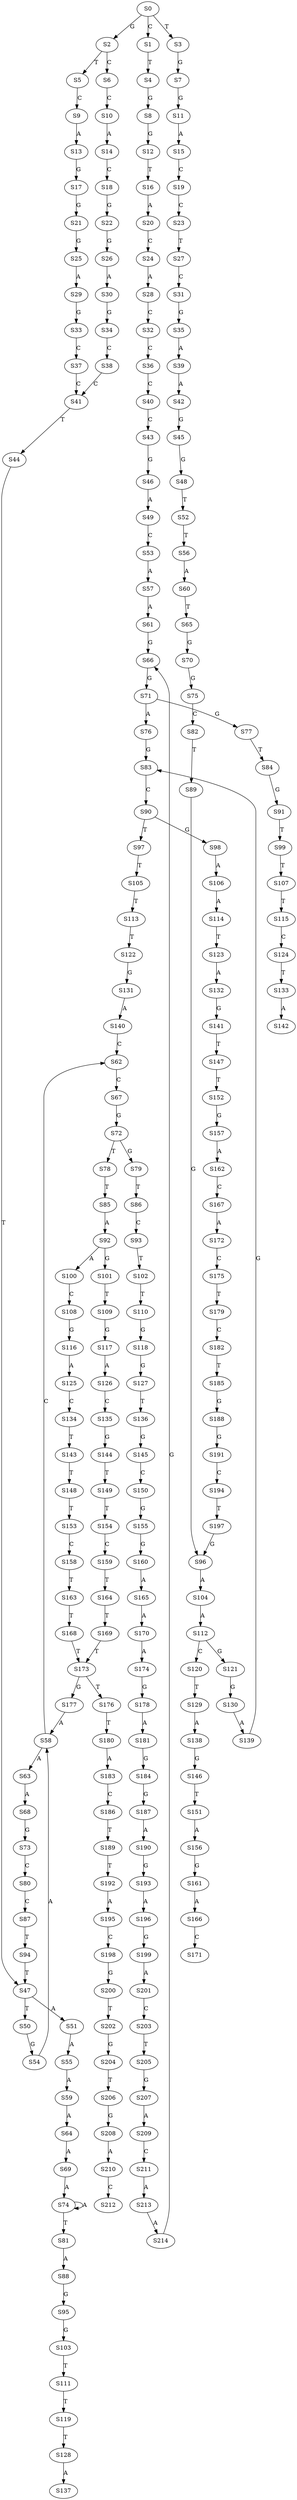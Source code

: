 strict digraph  {
	S0 -> S1 [ label = C ];
	S0 -> S2 [ label = G ];
	S0 -> S3 [ label = T ];
	S1 -> S4 [ label = T ];
	S2 -> S5 [ label = T ];
	S2 -> S6 [ label = C ];
	S3 -> S7 [ label = G ];
	S4 -> S8 [ label = G ];
	S5 -> S9 [ label = C ];
	S6 -> S10 [ label = C ];
	S7 -> S11 [ label = G ];
	S8 -> S12 [ label = G ];
	S9 -> S13 [ label = A ];
	S10 -> S14 [ label = A ];
	S11 -> S15 [ label = A ];
	S12 -> S16 [ label = T ];
	S13 -> S17 [ label = G ];
	S14 -> S18 [ label = C ];
	S15 -> S19 [ label = C ];
	S16 -> S20 [ label = A ];
	S17 -> S21 [ label = G ];
	S18 -> S22 [ label = G ];
	S19 -> S23 [ label = C ];
	S20 -> S24 [ label = C ];
	S21 -> S25 [ label = G ];
	S22 -> S26 [ label = G ];
	S23 -> S27 [ label = T ];
	S24 -> S28 [ label = A ];
	S25 -> S29 [ label = A ];
	S26 -> S30 [ label = A ];
	S27 -> S31 [ label = C ];
	S28 -> S32 [ label = C ];
	S29 -> S33 [ label = G ];
	S30 -> S34 [ label = G ];
	S31 -> S35 [ label = G ];
	S32 -> S36 [ label = C ];
	S33 -> S37 [ label = C ];
	S34 -> S38 [ label = C ];
	S35 -> S39 [ label = A ];
	S36 -> S40 [ label = C ];
	S37 -> S41 [ label = C ];
	S38 -> S41 [ label = C ];
	S39 -> S42 [ label = A ];
	S40 -> S43 [ label = C ];
	S41 -> S44 [ label = T ];
	S42 -> S45 [ label = G ];
	S43 -> S46 [ label = G ];
	S44 -> S47 [ label = T ];
	S45 -> S48 [ label = G ];
	S46 -> S49 [ label = A ];
	S47 -> S50 [ label = T ];
	S47 -> S51 [ label = A ];
	S48 -> S52 [ label = T ];
	S49 -> S53 [ label = C ];
	S50 -> S54 [ label = G ];
	S51 -> S55 [ label = A ];
	S52 -> S56 [ label = T ];
	S53 -> S57 [ label = A ];
	S54 -> S58 [ label = A ];
	S55 -> S59 [ label = A ];
	S56 -> S60 [ label = A ];
	S57 -> S61 [ label = A ];
	S58 -> S62 [ label = C ];
	S58 -> S63 [ label = A ];
	S59 -> S64 [ label = A ];
	S60 -> S65 [ label = T ];
	S61 -> S66 [ label = G ];
	S62 -> S67 [ label = C ];
	S63 -> S68 [ label = A ];
	S64 -> S69 [ label = A ];
	S65 -> S70 [ label = G ];
	S66 -> S71 [ label = G ];
	S67 -> S72 [ label = G ];
	S68 -> S73 [ label = G ];
	S69 -> S74 [ label = A ];
	S70 -> S75 [ label = G ];
	S71 -> S76 [ label = A ];
	S71 -> S77 [ label = G ];
	S72 -> S78 [ label = T ];
	S72 -> S79 [ label = G ];
	S73 -> S80 [ label = C ];
	S74 -> S81 [ label = T ];
	S74 -> S74 [ label = A ];
	S75 -> S82 [ label = C ];
	S76 -> S83 [ label = G ];
	S77 -> S84 [ label = T ];
	S78 -> S85 [ label = T ];
	S79 -> S86 [ label = T ];
	S80 -> S87 [ label = C ];
	S81 -> S88 [ label = A ];
	S82 -> S89 [ label = T ];
	S83 -> S90 [ label = C ];
	S84 -> S91 [ label = G ];
	S85 -> S92 [ label = A ];
	S86 -> S93 [ label = C ];
	S87 -> S94 [ label = T ];
	S88 -> S95 [ label = G ];
	S89 -> S96 [ label = G ];
	S90 -> S97 [ label = T ];
	S90 -> S98 [ label = G ];
	S91 -> S99 [ label = T ];
	S92 -> S100 [ label = A ];
	S92 -> S101 [ label = G ];
	S93 -> S102 [ label = T ];
	S94 -> S47 [ label = T ];
	S95 -> S103 [ label = G ];
	S96 -> S104 [ label = A ];
	S97 -> S105 [ label = T ];
	S98 -> S106 [ label = A ];
	S99 -> S107 [ label = T ];
	S100 -> S108 [ label = C ];
	S101 -> S109 [ label = T ];
	S102 -> S110 [ label = T ];
	S103 -> S111 [ label = T ];
	S104 -> S112 [ label = A ];
	S105 -> S113 [ label = T ];
	S106 -> S114 [ label = A ];
	S107 -> S115 [ label = T ];
	S108 -> S116 [ label = G ];
	S109 -> S117 [ label = G ];
	S110 -> S118 [ label = G ];
	S111 -> S119 [ label = T ];
	S112 -> S120 [ label = C ];
	S112 -> S121 [ label = G ];
	S113 -> S122 [ label = T ];
	S114 -> S123 [ label = T ];
	S115 -> S124 [ label = C ];
	S116 -> S125 [ label = A ];
	S117 -> S126 [ label = A ];
	S118 -> S127 [ label = G ];
	S119 -> S128 [ label = T ];
	S120 -> S129 [ label = T ];
	S121 -> S130 [ label = G ];
	S122 -> S131 [ label = G ];
	S123 -> S132 [ label = A ];
	S124 -> S133 [ label = T ];
	S125 -> S134 [ label = C ];
	S126 -> S135 [ label = C ];
	S127 -> S136 [ label = T ];
	S128 -> S137 [ label = A ];
	S129 -> S138 [ label = A ];
	S130 -> S139 [ label = A ];
	S131 -> S140 [ label = A ];
	S132 -> S141 [ label = G ];
	S133 -> S142 [ label = A ];
	S134 -> S143 [ label = T ];
	S135 -> S144 [ label = G ];
	S136 -> S145 [ label = G ];
	S138 -> S146 [ label = G ];
	S139 -> S83 [ label = G ];
	S140 -> S62 [ label = C ];
	S141 -> S147 [ label = T ];
	S143 -> S148 [ label = T ];
	S144 -> S149 [ label = T ];
	S145 -> S150 [ label = C ];
	S146 -> S151 [ label = T ];
	S147 -> S152 [ label = T ];
	S148 -> S153 [ label = T ];
	S149 -> S154 [ label = T ];
	S150 -> S155 [ label = G ];
	S151 -> S156 [ label = A ];
	S152 -> S157 [ label = G ];
	S153 -> S158 [ label = C ];
	S154 -> S159 [ label = C ];
	S155 -> S160 [ label = G ];
	S156 -> S161 [ label = G ];
	S157 -> S162 [ label = A ];
	S158 -> S163 [ label = T ];
	S159 -> S164 [ label = T ];
	S160 -> S165 [ label = A ];
	S161 -> S166 [ label = A ];
	S162 -> S167 [ label = C ];
	S163 -> S168 [ label = T ];
	S164 -> S169 [ label = T ];
	S165 -> S170 [ label = A ];
	S166 -> S171 [ label = C ];
	S167 -> S172 [ label = A ];
	S168 -> S173 [ label = T ];
	S169 -> S173 [ label = T ];
	S170 -> S174 [ label = A ];
	S172 -> S175 [ label = C ];
	S173 -> S176 [ label = T ];
	S173 -> S177 [ label = G ];
	S174 -> S178 [ label = G ];
	S175 -> S179 [ label = T ];
	S176 -> S180 [ label = T ];
	S177 -> S58 [ label = A ];
	S178 -> S181 [ label = A ];
	S179 -> S182 [ label = C ];
	S180 -> S183 [ label = A ];
	S181 -> S184 [ label = G ];
	S182 -> S185 [ label = T ];
	S183 -> S186 [ label = C ];
	S184 -> S187 [ label = G ];
	S185 -> S188 [ label = G ];
	S186 -> S189 [ label = T ];
	S187 -> S190 [ label = A ];
	S188 -> S191 [ label = G ];
	S189 -> S192 [ label = T ];
	S190 -> S193 [ label = G ];
	S191 -> S194 [ label = C ];
	S192 -> S195 [ label = A ];
	S193 -> S196 [ label = A ];
	S194 -> S197 [ label = T ];
	S195 -> S198 [ label = C ];
	S196 -> S199 [ label = G ];
	S197 -> S96 [ label = G ];
	S198 -> S200 [ label = G ];
	S199 -> S201 [ label = A ];
	S200 -> S202 [ label = T ];
	S201 -> S203 [ label = C ];
	S202 -> S204 [ label = G ];
	S203 -> S205 [ label = T ];
	S204 -> S206 [ label = T ];
	S205 -> S207 [ label = G ];
	S206 -> S208 [ label = G ];
	S207 -> S209 [ label = A ];
	S208 -> S210 [ label = A ];
	S209 -> S211 [ label = C ];
	S210 -> S212 [ label = C ];
	S211 -> S213 [ label = A ];
	S213 -> S214 [ label = A ];
	S214 -> S66 [ label = G ];
}
